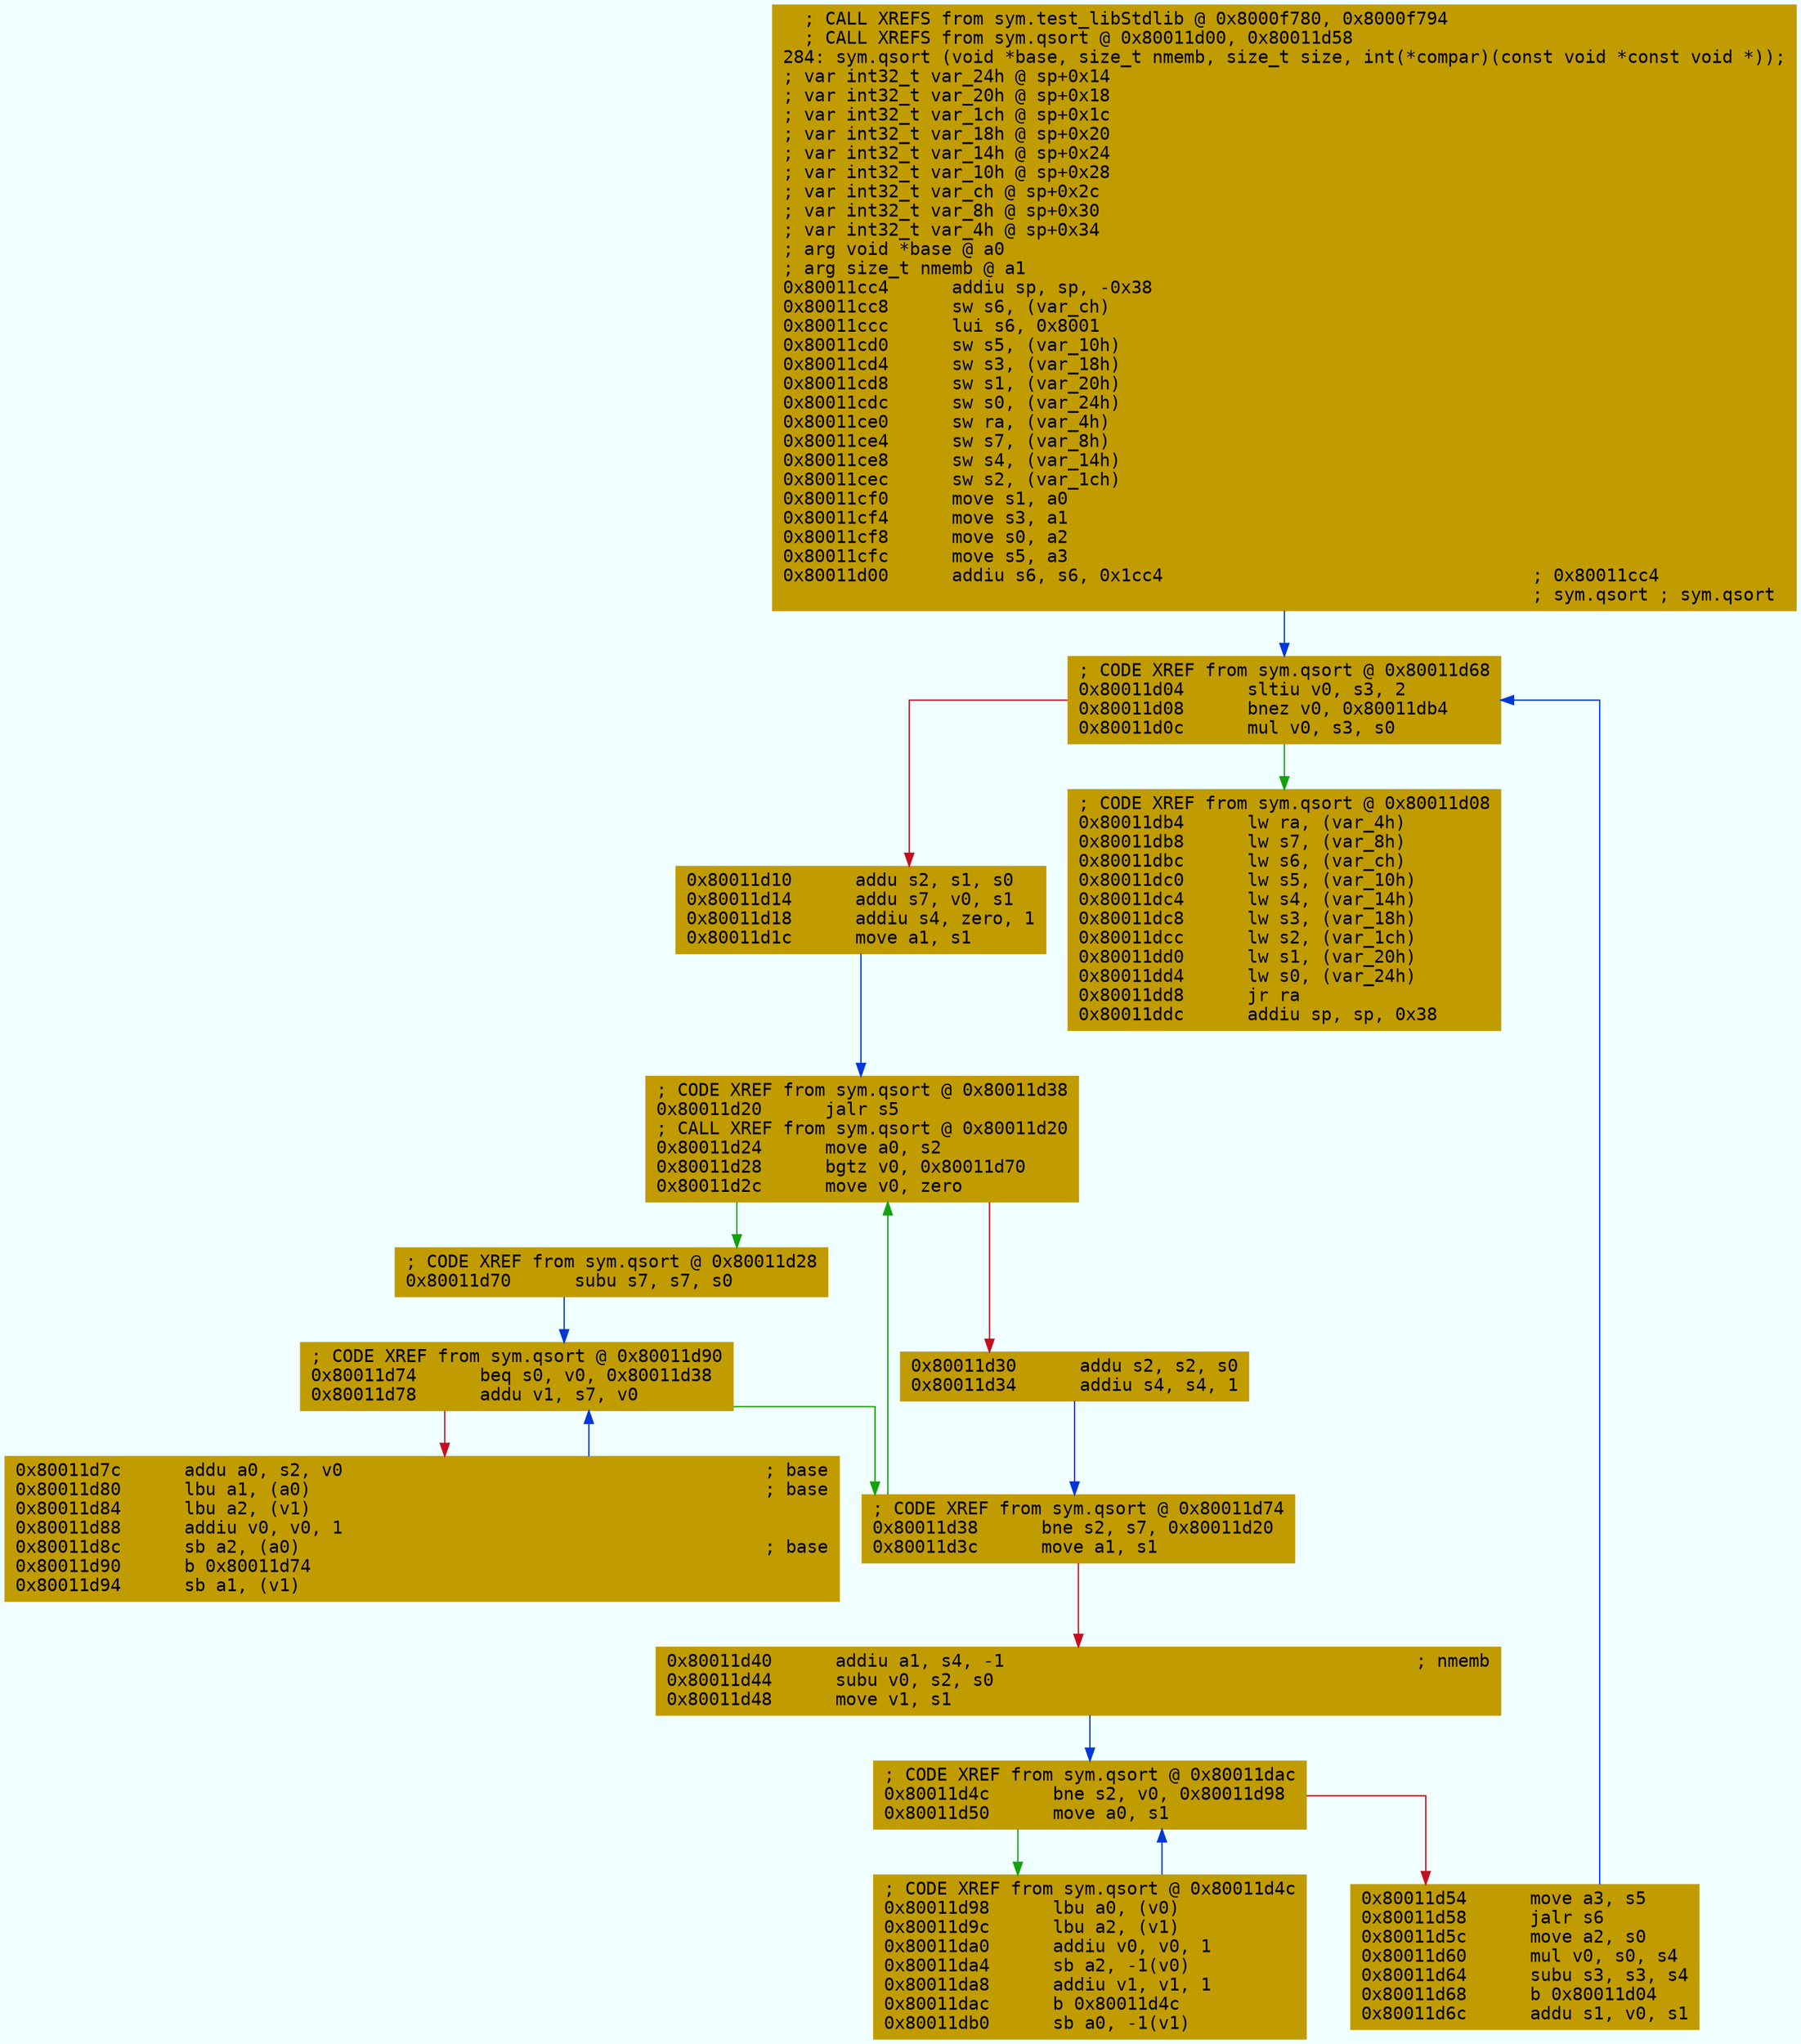 digraph code {
	graph [bgcolor=azure fontsize=8 fontname="Courier" splines="ortho"];
	node [fillcolor=gray style=filled shape=box];
	edge [arrowhead="normal"];
	"0x80011cc4" [URL="sym.qsort/0x80011cc4", fillcolor="#c19c00",color="#c19c00", fontname="Courier",label="  ; CALL XREFS from sym.test_libStdlib @ 0x8000f780, 0x8000f794\l  ; CALL XREFS from sym.qsort @ 0x80011d00, 0x80011d58\l284: sym.qsort (void *base, size_t nmemb, size_t size, int(*compar)(const void *const void *));\l; var int32_t var_24h @ sp+0x14\l; var int32_t var_20h @ sp+0x18\l; var int32_t var_1ch @ sp+0x1c\l; var int32_t var_18h @ sp+0x20\l; var int32_t var_14h @ sp+0x24\l; var int32_t var_10h @ sp+0x28\l; var int32_t var_ch @ sp+0x2c\l; var int32_t var_8h @ sp+0x30\l; var int32_t var_4h @ sp+0x34\l; arg void *base @ a0\l; arg size_t nmemb @ a1\l0x80011cc4      addiu sp, sp, -0x38\l0x80011cc8      sw s6, (var_ch)\l0x80011ccc      lui s6, 0x8001\l0x80011cd0      sw s5, (var_10h)\l0x80011cd4      sw s3, (var_18h)\l0x80011cd8      sw s1, (var_20h)\l0x80011cdc      sw s0, (var_24h)\l0x80011ce0      sw ra, (var_4h)\l0x80011ce4      sw s7, (var_8h)\l0x80011ce8      sw s4, (var_14h)\l0x80011cec      sw s2, (var_1ch)\l0x80011cf0      move s1, a0\l0x80011cf4      move s3, a1\l0x80011cf8      move s0, a2\l0x80011cfc      move s5, a3\l0x80011d00      addiu s6, s6, 0x1cc4                                   ; 0x80011cc4\l                                                                       ; sym.qsort ; sym.qsort\l"]
	"0x80011d04" [URL="sym.qsort/0x80011d04", fillcolor="#c19c00",color="#c19c00", fontname="Courier",label="; CODE XREF from sym.qsort @ 0x80011d68\l0x80011d04      sltiu v0, s3, 2\l0x80011d08      bnez v0, 0x80011db4\l0x80011d0c      mul v0, s3, s0\l"]
	"0x80011d10" [URL="sym.qsort/0x80011d10", fillcolor="#c19c00",color="#c19c00", fontname="Courier",label="0x80011d10      addu s2, s1, s0\l0x80011d14      addu s7, v0, s1\l0x80011d18      addiu s4, zero, 1\l0x80011d1c      move a1, s1\l"]
	"0x80011d20" [URL="sym.qsort/0x80011d20", fillcolor="#c19c00",color="#c19c00", fontname="Courier",label="; CODE XREF from sym.qsort @ 0x80011d38\l0x80011d20      jalr s5\l; CALL XREF from sym.qsort @ 0x80011d20\l0x80011d24      move a0, s2\l0x80011d28      bgtz v0, 0x80011d70\l0x80011d2c      move v0, zero\l"]
	"0x80011d30" [URL="sym.qsort/0x80011d30", fillcolor="#c19c00",color="#c19c00", fontname="Courier",label="0x80011d30      addu s2, s2, s0\l0x80011d34      addiu s4, s4, 1\l"]
	"0x80011d38" [URL="sym.qsort/0x80011d38", fillcolor="#c19c00",color="#c19c00", fontname="Courier",label="; CODE XREF from sym.qsort @ 0x80011d74\l0x80011d38      bne s2, s7, 0x80011d20\l0x80011d3c      move a1, s1\l"]
	"0x80011d40" [URL="sym.qsort/0x80011d40", fillcolor="#c19c00",color="#c19c00", fontname="Courier",label="0x80011d40      addiu a1, s4, -1                                       ; nmemb\l0x80011d44      subu v0, s2, s0\l0x80011d48      move v1, s1\l"]
	"0x80011d4c" [URL="sym.qsort/0x80011d4c", fillcolor="#c19c00",color="#c19c00", fontname="Courier",label="; CODE XREF from sym.qsort @ 0x80011dac\l0x80011d4c      bne s2, v0, 0x80011d98\l0x80011d50      move a0, s1\l"]
	"0x80011d54" [URL="sym.qsort/0x80011d54", fillcolor="#c19c00",color="#c19c00", fontname="Courier",label="0x80011d54      move a3, s5\l0x80011d58      jalr s6\l0x80011d5c      move a2, s0\l0x80011d60      mul v0, s0, s4\l0x80011d64      subu s3, s3, s4\l0x80011d68      b 0x80011d04\l0x80011d6c      addu s1, v0, s1\l"]
	"0x80011d70" [URL="sym.qsort/0x80011d70", fillcolor="#c19c00",color="#c19c00", fontname="Courier",label="; CODE XREF from sym.qsort @ 0x80011d28\l0x80011d70      subu s7, s7, s0\l"]
	"0x80011d74" [URL="sym.qsort/0x80011d74", fillcolor="#c19c00",color="#c19c00", fontname="Courier",label="; CODE XREF from sym.qsort @ 0x80011d90\l0x80011d74      beq s0, v0, 0x80011d38\l0x80011d78      addu v1, s7, v0\l"]
	"0x80011d7c" [URL="sym.qsort/0x80011d7c", fillcolor="#c19c00",color="#c19c00", fontname="Courier",label="0x80011d7c      addu a0, s2, v0                                        ; base\l0x80011d80      lbu a1, (a0)                                           ; base\l0x80011d84      lbu a2, (v1)\l0x80011d88      addiu v0, v0, 1\l0x80011d8c      sb a2, (a0)                                            ; base\l0x80011d90      b 0x80011d74\l0x80011d94      sb a1, (v1)\l"]
	"0x80011d98" [URL="sym.qsort/0x80011d98", fillcolor="#c19c00",color="#c19c00", fontname="Courier",label="; CODE XREF from sym.qsort @ 0x80011d4c\l0x80011d98      lbu a0, (v0)\l0x80011d9c      lbu a2, (v1)\l0x80011da0      addiu v0, v0, 1\l0x80011da4      sb a2, -1(v0)\l0x80011da8      addiu v1, v1, 1\l0x80011dac      b 0x80011d4c\l0x80011db0      sb a0, -1(v1)\l"]
	"0x80011db4" [URL="sym.qsort/0x80011db4", fillcolor="#c19c00",color="#c19c00", fontname="Courier",label="; CODE XREF from sym.qsort @ 0x80011d08\l0x80011db4      lw ra, (var_4h)\l0x80011db8      lw s7, (var_8h)\l0x80011dbc      lw s6, (var_ch)\l0x80011dc0      lw s5, (var_10h)\l0x80011dc4      lw s4, (var_14h)\l0x80011dc8      lw s3, (var_18h)\l0x80011dcc      lw s2, (var_1ch)\l0x80011dd0      lw s1, (var_20h)\l0x80011dd4      lw s0, (var_24h)\l0x80011dd8      jr ra\l0x80011ddc      addiu sp, sp, 0x38\l"]
        "0x80011cc4" -> "0x80011d04" [color="#0037da"];
        "0x80011d04" -> "0x80011db4" [color="#13a10e"];
        "0x80011d04" -> "0x80011d10" [color="#c50f1f"];
        "0x80011d10" -> "0x80011d20" [color="#0037da"];
        "0x80011d20" -> "0x80011d70" [color="#13a10e"];
        "0x80011d20" -> "0x80011d30" [color="#c50f1f"];
        "0x80011d30" -> "0x80011d38" [color="#0037da"];
        "0x80011d38" -> "0x80011d20" [color="#13a10e"];
        "0x80011d38" -> "0x80011d40" [color="#c50f1f"];
        "0x80011d40" -> "0x80011d4c" [color="#0037da"];
        "0x80011d4c" -> "0x80011d98" [color="#13a10e"];
        "0x80011d4c" -> "0x80011d54" [color="#c50f1f"];
        "0x80011d54" -> "0x80011d04" [color="#0037da"];
        "0x80011d70" -> "0x80011d74" [color="#0037da"];
        "0x80011d74" -> "0x80011d38" [color="#13a10e"];
        "0x80011d74" -> "0x80011d7c" [color="#c50f1f"];
        "0x80011d7c" -> "0x80011d74" [color="#0037da"];
        "0x80011d98" -> "0x80011d4c" [color="#0037da"];
}
